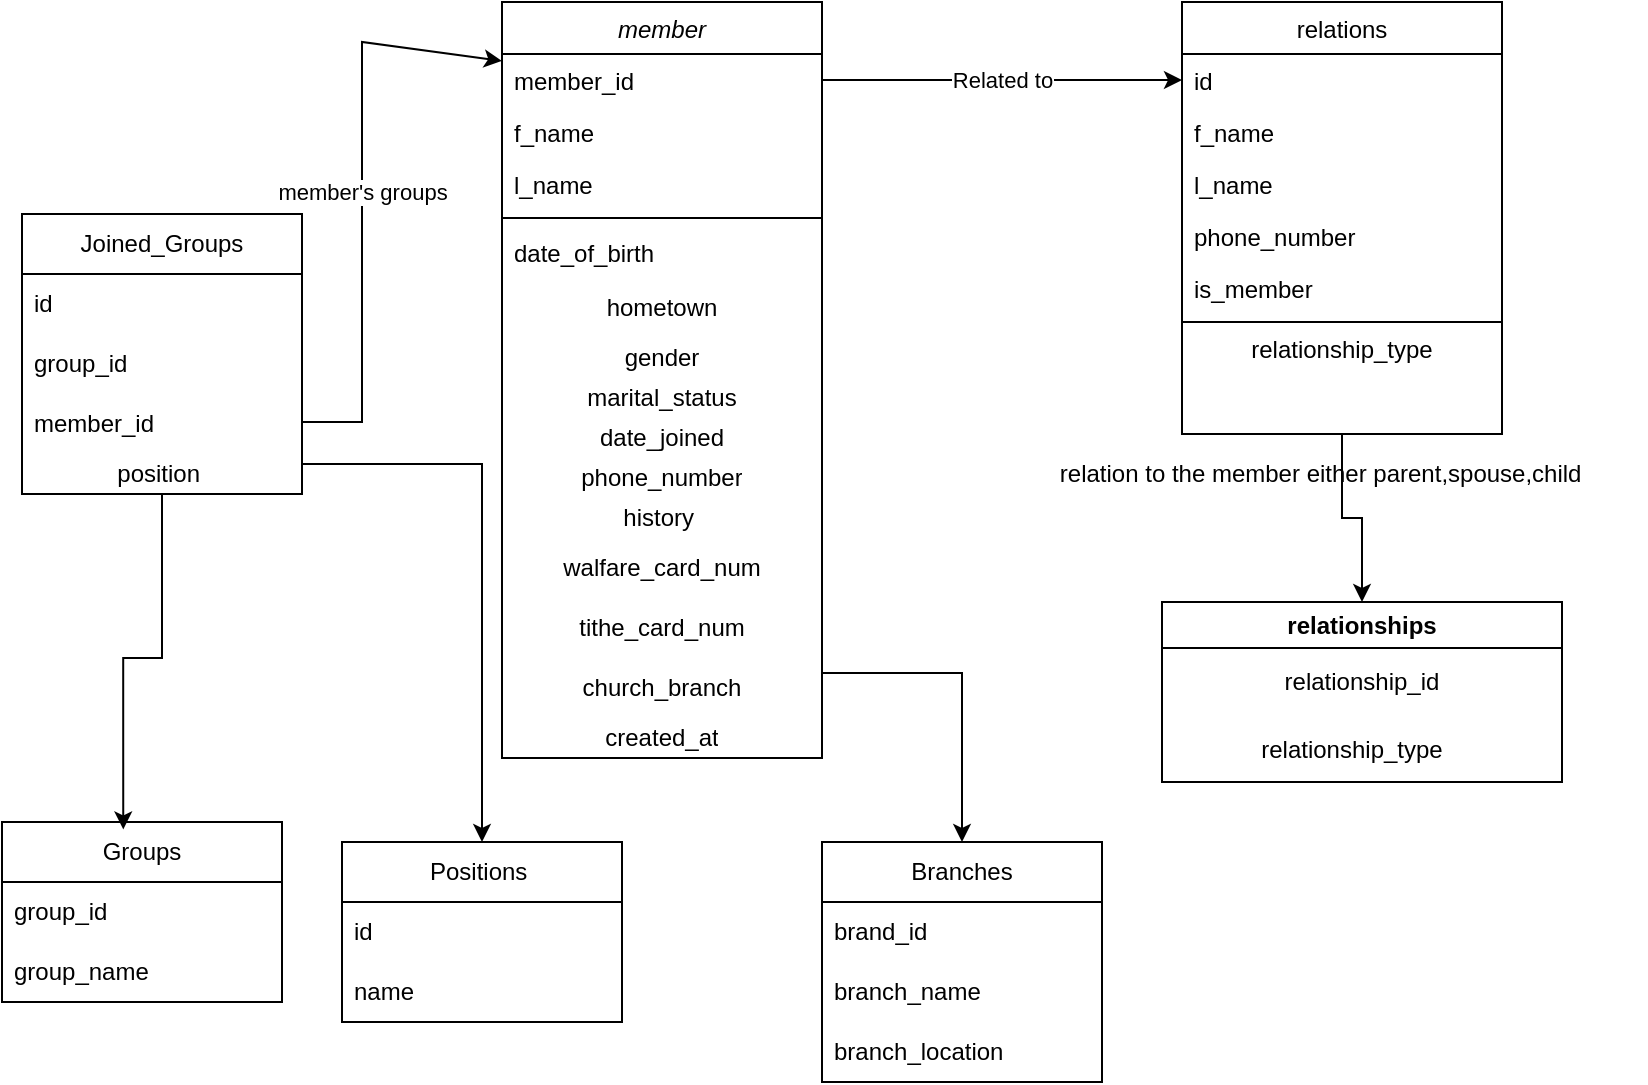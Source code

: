 <mxfile version="26.0.16">
  <diagram id="C5RBs43oDa-KdzZeNtuy" name="Page-1">
    <mxGraphModel dx="1034" dy="559" grid="1" gridSize="10" guides="1" tooltips="1" connect="1" arrows="1" fold="1" page="1" pageScale="1" pageWidth="827" pageHeight="1169" math="0" shadow="0">
      <root>
        <mxCell id="WIyWlLk6GJQsqaUBKTNV-0" />
        <mxCell id="WIyWlLk6GJQsqaUBKTNV-1" parent="WIyWlLk6GJQsqaUBKTNV-0" />
        <mxCell id="zkfFHV4jXpPFQw0GAbJ--0" value="member" style="swimlane;fontStyle=2;align=center;verticalAlign=top;childLayout=stackLayout;horizontal=1;startSize=26;horizontalStack=0;resizeParent=1;resizeLast=0;collapsible=1;marginBottom=0;rounded=0;shadow=0;strokeWidth=1;" parent="WIyWlLk6GJQsqaUBKTNV-1" vertex="1">
          <mxGeometry x="270" y="110" width="160" height="378" as="geometry">
            <mxRectangle x="230" y="140" width="160" height="26" as="alternateBounds" />
          </mxGeometry>
        </mxCell>
        <mxCell id="zkfFHV4jXpPFQw0GAbJ--1" value="member_id" style="text;align=left;verticalAlign=top;spacingLeft=4;spacingRight=4;overflow=hidden;rotatable=0;points=[[0,0.5],[1,0.5]];portConstraint=eastwest;" parent="zkfFHV4jXpPFQw0GAbJ--0" vertex="1">
          <mxGeometry y="26" width="160" height="26" as="geometry" />
        </mxCell>
        <mxCell id="zkfFHV4jXpPFQw0GAbJ--2" value="f_name" style="text;align=left;verticalAlign=top;spacingLeft=4;spacingRight=4;overflow=hidden;rotatable=0;points=[[0,0.5],[1,0.5]];portConstraint=eastwest;rounded=0;shadow=0;html=0;" parent="zkfFHV4jXpPFQw0GAbJ--0" vertex="1">
          <mxGeometry y="52" width="160" height="26" as="geometry" />
        </mxCell>
        <mxCell id="zkfFHV4jXpPFQw0GAbJ--3" value="l_name" style="text;align=left;verticalAlign=top;spacingLeft=4;spacingRight=4;overflow=hidden;rotatable=0;points=[[0,0.5],[1,0.5]];portConstraint=eastwest;rounded=0;shadow=0;html=0;" parent="zkfFHV4jXpPFQw0GAbJ--0" vertex="1">
          <mxGeometry y="78" width="160" height="26" as="geometry" />
        </mxCell>
        <mxCell id="zkfFHV4jXpPFQw0GAbJ--4" value="" style="line;html=1;strokeWidth=1;align=left;verticalAlign=middle;spacingTop=-1;spacingLeft=3;spacingRight=3;rotatable=0;labelPosition=right;points=[];portConstraint=eastwest;" parent="zkfFHV4jXpPFQw0GAbJ--0" vertex="1">
          <mxGeometry y="104" width="160" height="8" as="geometry" />
        </mxCell>
        <mxCell id="zkfFHV4jXpPFQw0GAbJ--5" value="date_of_birth " style="text;align=left;verticalAlign=top;spacingLeft=4;spacingRight=4;overflow=hidden;rotatable=0;points=[[0,0.5],[1,0.5]];portConstraint=eastwest;" parent="zkfFHV4jXpPFQw0GAbJ--0" vertex="1">
          <mxGeometry y="112" width="160" height="26" as="geometry" />
        </mxCell>
        <mxCell id="SrWfQRffaJBSgIB97tvF-55" value="hometown" style="text;html=1;align=center;verticalAlign=middle;whiteSpace=wrap;rounded=0;" parent="zkfFHV4jXpPFQw0GAbJ--0" vertex="1">
          <mxGeometry y="138" width="160" height="30" as="geometry" />
        </mxCell>
        <UserObject label="gender" placeholders="1" name="Variable" id="SrWfQRffaJBSgIB97tvF-10">
          <mxCell style="text;html=1;strokeColor=none;fillColor=none;align=center;verticalAlign=middle;whiteSpace=wrap;overflow=hidden;" parent="zkfFHV4jXpPFQw0GAbJ--0" vertex="1">
            <mxGeometry y="168" width="160" height="20" as="geometry" />
          </mxCell>
        </UserObject>
        <UserObject label="marital_status" placeholders="1" name="Variable" id="SrWfQRffaJBSgIB97tvF-11">
          <mxCell style="text;html=1;strokeColor=none;fillColor=none;align=center;verticalAlign=middle;whiteSpace=wrap;overflow=hidden;" parent="zkfFHV4jXpPFQw0GAbJ--0" vertex="1">
            <mxGeometry y="188" width="160" height="20" as="geometry" />
          </mxCell>
        </UserObject>
        <UserObject label="date_joined" placeholders="1" name="Variable" id="SrWfQRffaJBSgIB97tvF-13">
          <mxCell style="text;html=1;strokeColor=none;fillColor=none;align=center;verticalAlign=middle;whiteSpace=wrap;overflow=hidden;" parent="zkfFHV4jXpPFQw0GAbJ--0" vertex="1">
            <mxGeometry y="208" width="160" height="20" as="geometry" />
          </mxCell>
        </UserObject>
        <UserObject label="phone_number" placeholders="1" name="Variable" id="SrWfQRffaJBSgIB97tvF-12">
          <mxCell style="text;html=1;strokeColor=none;fillColor=none;align=center;verticalAlign=middle;whiteSpace=wrap;overflow=hidden;" parent="zkfFHV4jXpPFQw0GAbJ--0" vertex="1">
            <mxGeometry y="228" width="160" height="20" as="geometry" />
          </mxCell>
        </UserObject>
        <UserObject label="history&amp;nbsp;" placeholders="1" name="Variable" id="SrWfQRffaJBSgIB97tvF-25">
          <mxCell style="text;html=1;strokeColor=none;fillColor=none;align=center;verticalAlign=middle;whiteSpace=wrap;overflow=hidden;" parent="zkfFHV4jXpPFQw0GAbJ--0" vertex="1">
            <mxGeometry y="248" width="160" height="20" as="geometry" />
          </mxCell>
        </UserObject>
        <mxCell id="SrWfQRffaJBSgIB97tvF-56" value="walfare_card_num" style="text;html=1;align=center;verticalAlign=middle;whiteSpace=wrap;rounded=0;" parent="zkfFHV4jXpPFQw0GAbJ--0" vertex="1">
          <mxGeometry y="268" width="160" height="30" as="geometry" />
        </mxCell>
        <mxCell id="SrWfQRffaJBSgIB97tvF-57" value="tithe_card_num" style="text;html=1;align=center;verticalAlign=middle;whiteSpace=wrap;rounded=0;" parent="zkfFHV4jXpPFQw0GAbJ--0" vertex="1">
          <mxGeometry y="298" width="160" height="30" as="geometry" />
        </mxCell>
        <mxCell id="SrWfQRffaJBSgIB97tvF-49" value="church_branch" style="text;html=1;align=center;verticalAlign=middle;whiteSpace=wrap;rounded=0;" parent="zkfFHV4jXpPFQw0GAbJ--0" vertex="1">
          <mxGeometry y="328" width="160" height="30" as="geometry" />
        </mxCell>
        <UserObject label="created_at" placeholders="1" name="Variable" id="SrWfQRffaJBSgIB97tvF-24">
          <mxCell style="text;html=1;strokeColor=none;fillColor=none;align=center;verticalAlign=middle;whiteSpace=wrap;overflow=hidden;" parent="zkfFHV4jXpPFQw0GAbJ--0" vertex="1">
            <mxGeometry y="358" width="160" height="20" as="geometry" />
          </mxCell>
        </UserObject>
        <mxCell id="SrWfQRffaJBSgIB97tvF-21" style="edgeStyle=orthogonalEdgeStyle;rounded=0;orthogonalLoop=1;jettySize=auto;html=1;exitX=0.5;exitY=1;exitDx=0;exitDy=0;" parent="WIyWlLk6GJQsqaUBKTNV-1" source="zkfFHV4jXpPFQw0GAbJ--17" target="SrWfQRffaJBSgIB97tvF-16" edge="1">
          <mxGeometry relative="1" as="geometry" />
        </mxCell>
        <mxCell id="zkfFHV4jXpPFQw0GAbJ--17" value="relations" style="swimlane;fontStyle=0;align=center;verticalAlign=top;childLayout=stackLayout;horizontal=1;startSize=26;horizontalStack=0;resizeParent=1;resizeLast=0;collapsible=1;marginBottom=0;rounded=0;shadow=0;strokeWidth=1;" parent="WIyWlLk6GJQsqaUBKTNV-1" vertex="1">
          <mxGeometry x="610" y="110" width="160" height="216" as="geometry">
            <mxRectangle x="550" y="140" width="160" height="26" as="alternateBounds" />
          </mxGeometry>
        </mxCell>
        <mxCell id="zkfFHV4jXpPFQw0GAbJ--18" value="id" style="text;align=left;verticalAlign=top;spacingLeft=4;spacingRight=4;overflow=hidden;rotatable=0;points=[[0,0.5],[1,0.5]];portConstraint=eastwest;" parent="zkfFHV4jXpPFQw0GAbJ--17" vertex="1">
          <mxGeometry y="26" width="160" height="26" as="geometry" />
        </mxCell>
        <mxCell id="zkfFHV4jXpPFQw0GAbJ--19" value="f_name" style="text;align=left;verticalAlign=top;spacingLeft=4;spacingRight=4;overflow=hidden;rotatable=0;points=[[0,0.5],[1,0.5]];portConstraint=eastwest;rounded=0;shadow=0;html=0;" parent="zkfFHV4jXpPFQw0GAbJ--17" vertex="1">
          <mxGeometry y="52" width="160" height="26" as="geometry" />
        </mxCell>
        <mxCell id="zkfFHV4jXpPFQw0GAbJ--20" value="l_name" style="text;align=left;verticalAlign=top;spacingLeft=4;spacingRight=4;overflow=hidden;rotatable=0;points=[[0,0.5],[1,0.5]];portConstraint=eastwest;rounded=0;shadow=0;html=0;" parent="zkfFHV4jXpPFQw0GAbJ--17" vertex="1">
          <mxGeometry y="78" width="160" height="26" as="geometry" />
        </mxCell>
        <mxCell id="zkfFHV4jXpPFQw0GAbJ--21" value="phone_number" style="text;align=left;verticalAlign=top;spacingLeft=4;spacingRight=4;overflow=hidden;rotatable=0;points=[[0,0.5],[1,0.5]];portConstraint=eastwest;rounded=0;shadow=0;html=0;" parent="zkfFHV4jXpPFQw0GAbJ--17" vertex="1">
          <mxGeometry y="104" width="160" height="26" as="geometry" />
        </mxCell>
        <mxCell id="zkfFHV4jXpPFQw0GAbJ--22" value="is_member" style="text;align=left;verticalAlign=top;spacingLeft=4;spacingRight=4;overflow=hidden;rotatable=0;points=[[0,0.5],[1,0.5]];portConstraint=eastwest;rounded=0;shadow=0;html=0;" parent="zkfFHV4jXpPFQw0GAbJ--17" vertex="1">
          <mxGeometry y="130" width="160" height="26" as="geometry" />
        </mxCell>
        <mxCell id="zkfFHV4jXpPFQw0GAbJ--23" value="" style="line;html=1;strokeWidth=1;align=left;verticalAlign=middle;spacingTop=-1;spacingLeft=3;spacingRight=3;rotatable=0;labelPosition=right;points=[];portConstraint=eastwest;" parent="zkfFHV4jXpPFQw0GAbJ--17" vertex="1">
          <mxGeometry y="156" width="160" height="8" as="geometry" />
        </mxCell>
        <UserObject label="relationship_type" placeholders="1" name="Variable" id="SrWfQRffaJBSgIB97tvF-14">
          <mxCell style="text;html=1;strokeColor=none;fillColor=none;align=center;verticalAlign=middle;whiteSpace=wrap;overflow=hidden;" parent="zkfFHV4jXpPFQw0GAbJ--17" vertex="1">
            <mxGeometry y="164" width="160" height="20" as="geometry" />
          </mxCell>
        </UserObject>
        <mxCell id="SrWfQRffaJBSgIB97tvF-16" value="relationships" style="swimlane;whiteSpace=wrap;html=1;" parent="WIyWlLk6GJQsqaUBKTNV-1" vertex="1">
          <mxGeometry x="600" y="410" width="200" height="90" as="geometry" />
        </mxCell>
        <UserObject label="relationship_id" placeholders="1" name="Variable" id="SrWfQRffaJBSgIB97tvF-19">
          <mxCell style="text;html=1;strokeColor=none;fillColor=none;align=center;verticalAlign=middle;whiteSpace=wrap;overflow=hidden;" parent="SrWfQRffaJBSgIB97tvF-16" vertex="1">
            <mxGeometry y="30" width="200" height="20" as="geometry" />
          </mxCell>
        </UserObject>
        <UserObject label="relationship_type" placeholders="1" name="Variable" id="SrWfQRffaJBSgIB97tvF-20">
          <mxCell style="text;html=1;strokeColor=none;fillColor=none;align=center;verticalAlign=middle;whiteSpace=wrap;overflow=hidden;" parent="SrWfQRffaJBSgIB97tvF-16" vertex="1">
            <mxGeometry y="64" width="190" height="20" as="geometry" />
          </mxCell>
        </UserObject>
        <UserObject label="relation to the member either parent,spouse,child&amp;nbsp;" placeholders="1" name="Variable" id="SrWfQRffaJBSgIB97tvF-22">
          <mxCell style="text;html=1;strokeColor=none;fillColor=none;align=center;verticalAlign=middle;whiteSpace=wrap;overflow=hidden;" parent="WIyWlLk6GJQsqaUBKTNV-1" vertex="1">
            <mxGeometry x="520" y="336" width="322" height="20" as="geometry" />
          </mxCell>
        </UserObject>
        <mxCell id="SrWfQRffaJBSgIB97tvF-26" value="Joined_Groups" style="swimlane;fontStyle=0;childLayout=stackLayout;horizontal=1;startSize=30;horizontalStack=0;resizeParent=1;resizeParentMax=0;resizeLast=0;collapsible=1;marginBottom=0;whiteSpace=wrap;html=1;" parent="WIyWlLk6GJQsqaUBKTNV-1" vertex="1">
          <mxGeometry x="30" y="216" width="140" height="140" as="geometry" />
        </mxCell>
        <mxCell id="SrWfQRffaJBSgIB97tvF-27" value="id" style="text;strokeColor=none;fillColor=none;align=left;verticalAlign=middle;spacingLeft=4;spacingRight=4;overflow=hidden;points=[[0,0.5],[1,0.5]];portConstraint=eastwest;rotatable=0;whiteSpace=wrap;html=1;" parent="SrWfQRffaJBSgIB97tvF-26" vertex="1">
          <mxGeometry y="30" width="140" height="30" as="geometry" />
        </mxCell>
        <mxCell id="SrWfQRffaJBSgIB97tvF-28" value="group_id" style="text;strokeColor=none;fillColor=none;align=left;verticalAlign=middle;spacingLeft=4;spacingRight=4;overflow=hidden;points=[[0,0.5],[1,0.5]];portConstraint=eastwest;rotatable=0;whiteSpace=wrap;html=1;" parent="SrWfQRffaJBSgIB97tvF-26" vertex="1">
          <mxGeometry y="60" width="140" height="30" as="geometry" />
        </mxCell>
        <mxCell id="SrWfQRffaJBSgIB97tvF-29" value="member_id" style="text;strokeColor=none;fillColor=none;align=left;verticalAlign=middle;spacingLeft=4;spacingRight=4;overflow=hidden;points=[[0,0.5],[1,0.5]];portConstraint=eastwest;rotatable=0;whiteSpace=wrap;html=1;" parent="SrWfQRffaJBSgIB97tvF-26" vertex="1">
          <mxGeometry y="90" width="140" height="30" as="geometry" />
        </mxCell>
        <UserObject label="position&amp;nbsp;" placeholders="1" name="Variable" id="SrWfQRffaJBSgIB97tvF-35">
          <mxCell style="text;html=1;strokeColor=none;fillColor=none;align=center;verticalAlign=middle;whiteSpace=wrap;overflow=hidden;" parent="SrWfQRffaJBSgIB97tvF-26" vertex="1">
            <mxGeometry y="120" width="140" height="20" as="geometry" />
          </mxCell>
        </UserObject>
        <mxCell id="SrWfQRffaJBSgIB97tvF-31" value="Groups" style="swimlane;fontStyle=0;childLayout=stackLayout;horizontal=1;startSize=30;horizontalStack=0;resizeParent=1;resizeParentMax=0;resizeLast=0;collapsible=1;marginBottom=0;whiteSpace=wrap;html=1;" parent="WIyWlLk6GJQsqaUBKTNV-1" vertex="1">
          <mxGeometry x="20" y="520" width="140" height="90" as="geometry" />
        </mxCell>
        <mxCell id="SrWfQRffaJBSgIB97tvF-32" value="group_id" style="text;strokeColor=none;fillColor=none;align=left;verticalAlign=middle;spacingLeft=4;spacingRight=4;overflow=hidden;points=[[0,0.5],[1,0.5]];portConstraint=eastwest;rotatable=0;whiteSpace=wrap;html=1;" parent="SrWfQRffaJBSgIB97tvF-31" vertex="1">
          <mxGeometry y="30" width="140" height="30" as="geometry" />
        </mxCell>
        <mxCell id="SrWfQRffaJBSgIB97tvF-33" value="group_name&amp;nbsp;" style="text;strokeColor=none;fillColor=none;align=left;verticalAlign=middle;spacingLeft=4;spacingRight=4;overflow=hidden;points=[[0,0.5],[1,0.5]];portConstraint=eastwest;rotatable=0;whiteSpace=wrap;html=1;" parent="SrWfQRffaJBSgIB97tvF-31" vertex="1">
          <mxGeometry y="60" width="140" height="30" as="geometry" />
        </mxCell>
        <mxCell id="SrWfQRffaJBSgIB97tvF-36" style="edgeStyle=orthogonalEdgeStyle;rounded=0;orthogonalLoop=1;jettySize=auto;html=1;exitX=0.5;exitY=1;exitDx=0;exitDy=0;entryX=0.433;entryY=0.041;entryDx=0;entryDy=0;entryPerimeter=0;" parent="WIyWlLk6GJQsqaUBKTNV-1" source="SrWfQRffaJBSgIB97tvF-35" target="SrWfQRffaJBSgIB97tvF-31" edge="1">
          <mxGeometry relative="1" as="geometry" />
        </mxCell>
        <mxCell id="SrWfQRffaJBSgIB97tvF-39" value="" style="endArrow=classic;html=1;rounded=0;entryX=0;entryY=0.078;entryDx=0;entryDy=0;entryPerimeter=0;" parent="WIyWlLk6GJQsqaUBKTNV-1" target="zkfFHV4jXpPFQw0GAbJ--0" edge="1">
          <mxGeometry relative="1" as="geometry">
            <mxPoint x="170" y="320" as="sourcePoint" />
            <mxPoint x="220" y="130" as="targetPoint" />
            <Array as="points">
              <mxPoint x="200" y="320" />
              <mxPoint x="200" y="130" />
            </Array>
          </mxGeometry>
        </mxCell>
        <mxCell id="SrWfQRffaJBSgIB97tvF-40" value="member&#39;s groups" style="edgeLabel;resizable=0;html=1;;align=center;verticalAlign=middle;" parent="SrWfQRffaJBSgIB97tvF-39" connectable="0" vertex="1">
          <mxGeometry relative="1" as="geometry" />
        </mxCell>
        <mxCell id="SrWfQRffaJBSgIB97tvF-42" value="" style="endArrow=classic;html=1;rounded=0;exitX=1;exitY=0.5;exitDx=0;exitDy=0;entryX=0;entryY=0.5;entryDx=0;entryDy=0;" parent="WIyWlLk6GJQsqaUBKTNV-1" source="zkfFHV4jXpPFQw0GAbJ--1" target="zkfFHV4jXpPFQw0GAbJ--18" edge="1">
          <mxGeometry relative="1" as="geometry">
            <mxPoint x="420" y="200" as="sourcePoint" />
            <mxPoint x="520" y="200" as="targetPoint" />
            <Array as="points" />
          </mxGeometry>
        </mxCell>
        <mxCell id="SrWfQRffaJBSgIB97tvF-43" value="Related to" style="edgeLabel;resizable=0;html=1;;align=center;verticalAlign=middle;" parent="SrWfQRffaJBSgIB97tvF-42" connectable="0" vertex="1">
          <mxGeometry relative="1" as="geometry" />
        </mxCell>
        <mxCell id="SrWfQRffaJBSgIB97tvF-45" value="Positions&amp;nbsp;" style="swimlane;fontStyle=0;childLayout=stackLayout;horizontal=1;startSize=30;horizontalStack=0;resizeParent=1;resizeParentMax=0;resizeLast=0;collapsible=1;marginBottom=0;whiteSpace=wrap;html=1;" parent="WIyWlLk6GJQsqaUBKTNV-1" vertex="1">
          <mxGeometry x="190" y="530" width="140" height="90" as="geometry" />
        </mxCell>
        <mxCell id="SrWfQRffaJBSgIB97tvF-46" value="id" style="text;strokeColor=none;fillColor=none;align=left;verticalAlign=middle;spacingLeft=4;spacingRight=4;overflow=hidden;points=[[0,0.5],[1,0.5]];portConstraint=eastwest;rotatable=0;whiteSpace=wrap;html=1;" parent="SrWfQRffaJBSgIB97tvF-45" vertex="1">
          <mxGeometry y="30" width="140" height="30" as="geometry" />
        </mxCell>
        <mxCell id="SrWfQRffaJBSgIB97tvF-47" value="name" style="text;strokeColor=none;fillColor=none;align=left;verticalAlign=middle;spacingLeft=4;spacingRight=4;overflow=hidden;points=[[0,0.5],[1,0.5]];portConstraint=eastwest;rotatable=0;whiteSpace=wrap;html=1;" parent="SrWfQRffaJBSgIB97tvF-45" vertex="1">
          <mxGeometry y="60" width="140" height="30" as="geometry" />
        </mxCell>
        <mxCell id="SrWfQRffaJBSgIB97tvF-44" style="edgeStyle=orthogonalEdgeStyle;rounded=0;orthogonalLoop=1;jettySize=auto;html=1;exitX=1;exitY=0.25;exitDx=0;exitDy=0;" parent="WIyWlLk6GJQsqaUBKTNV-1" source="SrWfQRffaJBSgIB97tvF-35" target="SrWfQRffaJBSgIB97tvF-45" edge="1">
          <mxGeometry relative="1" as="geometry">
            <mxPoint x="240" y="460" as="targetPoint" />
          </mxGeometry>
        </mxCell>
        <mxCell id="SrWfQRffaJBSgIB97tvF-51" value="Branches" style="swimlane;fontStyle=0;childLayout=stackLayout;horizontal=1;startSize=30;horizontalStack=0;resizeParent=1;resizeParentMax=0;resizeLast=0;collapsible=1;marginBottom=0;whiteSpace=wrap;html=1;" parent="WIyWlLk6GJQsqaUBKTNV-1" vertex="1">
          <mxGeometry x="430" y="530" width="140" height="120" as="geometry" />
        </mxCell>
        <mxCell id="SrWfQRffaJBSgIB97tvF-52" value="brand_id" style="text;strokeColor=none;fillColor=none;align=left;verticalAlign=middle;spacingLeft=4;spacingRight=4;overflow=hidden;points=[[0,0.5],[1,0.5]];portConstraint=eastwest;rotatable=0;whiteSpace=wrap;html=1;" parent="SrWfQRffaJBSgIB97tvF-51" vertex="1">
          <mxGeometry y="30" width="140" height="30" as="geometry" />
        </mxCell>
        <mxCell id="SrWfQRffaJBSgIB97tvF-53" value="branch_name" style="text;strokeColor=none;fillColor=none;align=left;verticalAlign=middle;spacingLeft=4;spacingRight=4;overflow=hidden;points=[[0,0.5],[1,0.5]];portConstraint=eastwest;rotatable=0;whiteSpace=wrap;html=1;" parent="SrWfQRffaJBSgIB97tvF-51" vertex="1">
          <mxGeometry y="60" width="140" height="30" as="geometry" />
        </mxCell>
        <mxCell id="SrWfQRffaJBSgIB97tvF-54" value="branch_location" style="text;strokeColor=none;fillColor=none;align=left;verticalAlign=middle;spacingLeft=4;spacingRight=4;overflow=hidden;points=[[0,0.5],[1,0.5]];portConstraint=eastwest;rotatable=0;whiteSpace=wrap;html=1;" parent="SrWfQRffaJBSgIB97tvF-51" vertex="1">
          <mxGeometry y="90" width="140" height="30" as="geometry" />
        </mxCell>
        <mxCell id="SrWfQRffaJBSgIB97tvF-50" style="edgeStyle=orthogonalEdgeStyle;rounded=0;orthogonalLoop=1;jettySize=auto;html=1;exitX=1;exitY=0.25;exitDx=0;exitDy=0;" parent="WIyWlLk6GJQsqaUBKTNV-1" source="SrWfQRffaJBSgIB97tvF-49" target="SrWfQRffaJBSgIB97tvF-51" edge="1">
          <mxGeometry relative="1" as="geometry">
            <mxPoint x="470" y="430" as="targetPoint" />
          </mxGeometry>
        </mxCell>
      </root>
    </mxGraphModel>
  </diagram>
</mxfile>
